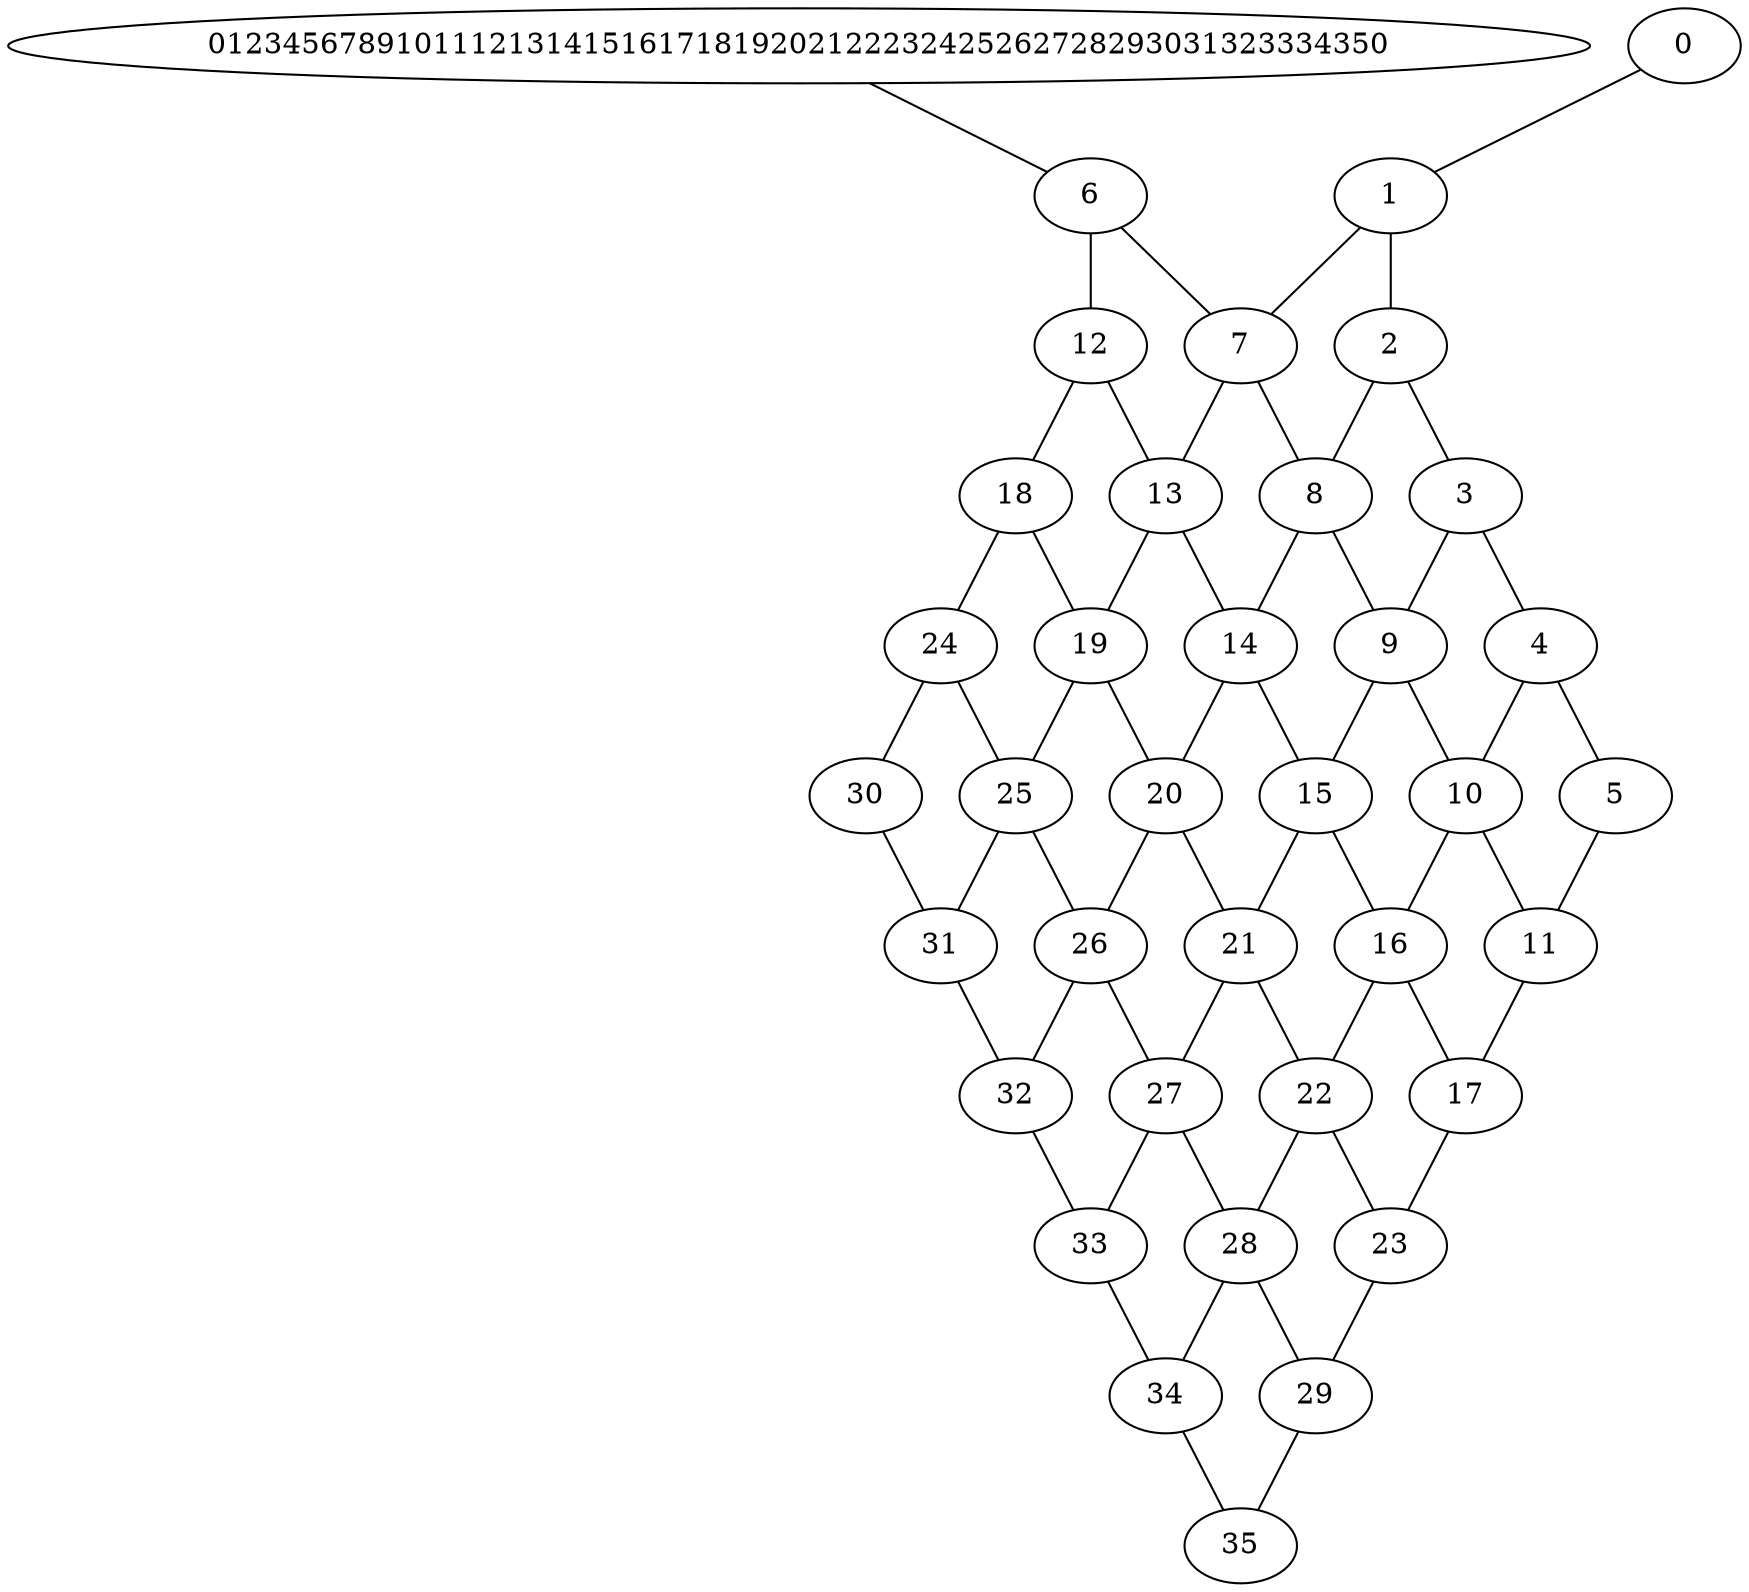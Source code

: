 graph G {
012345678910111213141516171819202122232425262728293031323334350 -- 6
0 -- 1
1 -- 7
1 -- 2
2 -- 8
2 -- 3
3 -- 9
3 -- 4
4 -- 10
4 -- 5
5 -- 11
6 -- 12
6 -- 7
7 -- 13
7 -- 8
8 -- 14
8 -- 9
9 -- 15
9 -- 10
10 -- 16
10 -- 11
11 -- 17
12 -- 18
12 -- 13
13 -- 19
13 -- 14
14 -- 20
14 -- 15
15 -- 21
15 -- 16
16 -- 22
16 -- 17
17 -- 23
18 -- 24
18 -- 19
19 -- 25
19 -- 20
20 -- 26
20 -- 21
21 -- 27
21 -- 22
22 -- 28
22 -- 23
23 -- 29
24 -- 30
24 -- 25
25 -- 31
25 -- 26
26 -- 32
26 -- 27
27 -- 33
27 -- 28
28 -- 34
28 -- 29
29 -- 35
30 -- 31
31 -- 32
32 -- 33
33 -- 34
34 -- 35
}
